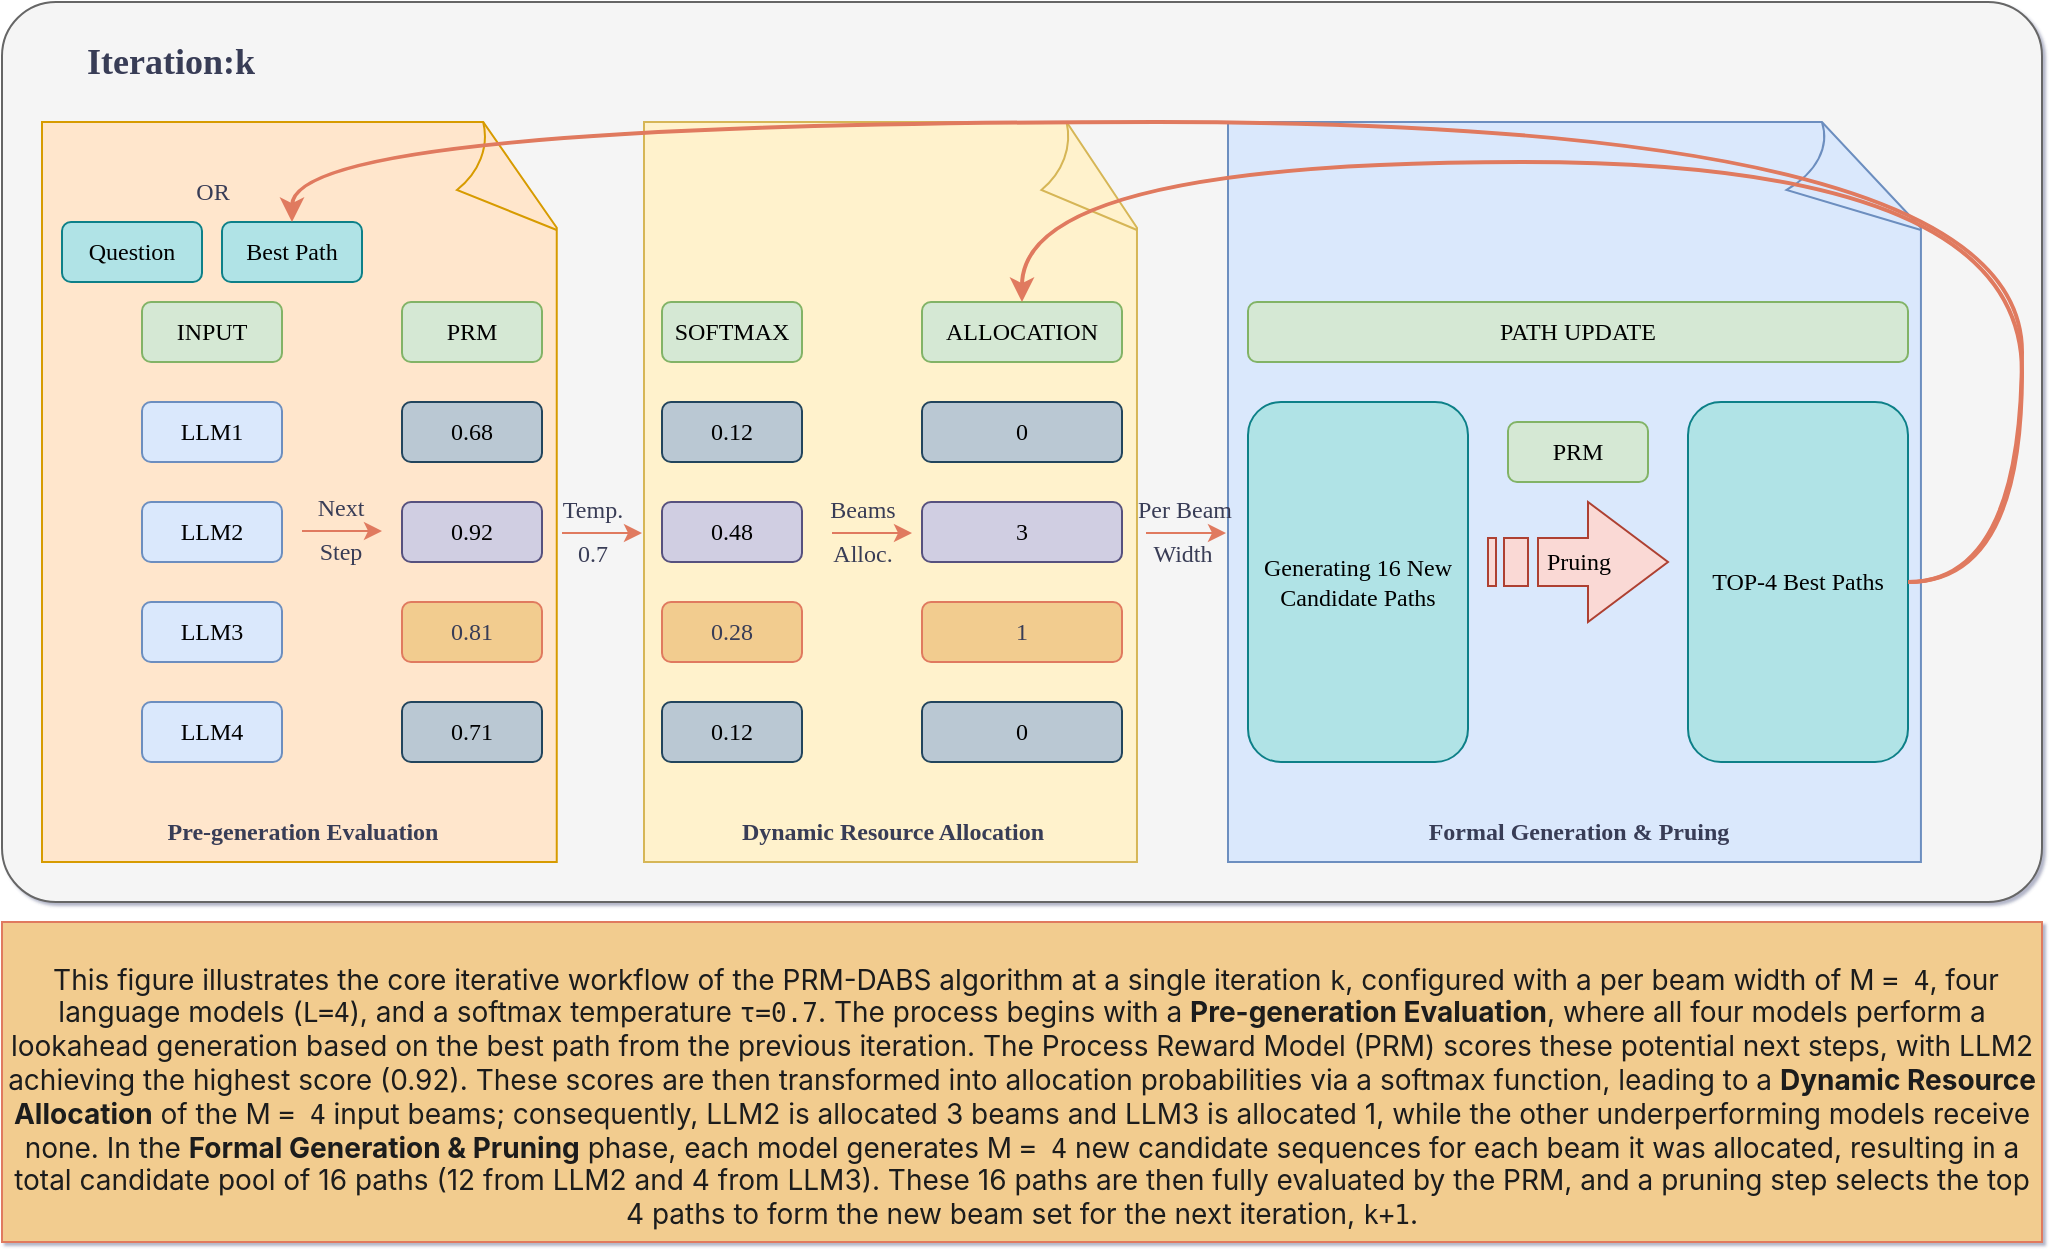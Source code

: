 <mxfile version="28.2.3">
  <diagram name="第 1 页" id="_KsVbUqQZ-v0ALwD6Hyh">
    <mxGraphModel dx="1268" dy="562" grid="1" gridSize="10" guides="1" tooltips="1" connect="1" arrows="1" fold="1" page="1" pageScale="1" pageWidth="827" pageHeight="1169" background="none" math="0" shadow="1">
      <root>
        <mxCell id="0" />
        <mxCell id="1" parent="0" />
        <mxCell id="8DVu6u98NFebpymilXGG-52" value="" style="rounded=1;whiteSpace=wrap;html=1;strokeColor=#666666;fontColor=#333333;fillColor=#f5f5f5;arcSize=6;" parent="1" vertex="1">
          <mxGeometry x="30" y="90" width="1020" height="450" as="geometry" />
        </mxCell>
        <mxCell id="8DVu6u98NFebpymilXGG-45" value="" style="whiteSpace=wrap;html=1;shape=mxgraph.basic.document;strokeColor=#6c8ebf;fillColor=#dae8fc;" parent="1" vertex="1">
          <mxGeometry x="643" y="150" width="350" height="370" as="geometry" />
        </mxCell>
        <mxCell id="8DVu6u98NFebpymilXGG-43" value="" style="whiteSpace=wrap;html=1;shape=mxgraph.basic.document;strokeColor=#d6b656;fillColor=#fff2cc;" parent="1" vertex="1">
          <mxGeometry x="351" y="150" width="249" height="370" as="geometry" />
        </mxCell>
        <mxCell id="8DVu6u98NFebpymilXGG-41" value="" style="whiteSpace=wrap;html=1;shape=mxgraph.basic.document;strokeColor=#d79b00;fillColor=#ffe6cc;" parent="1" vertex="1">
          <mxGeometry x="50" y="150" width="260" height="370" as="geometry" />
        </mxCell>
        <mxCell id="8DVu6u98NFebpymilXGG-2" value="&lt;font face=&quot;Comic Sans MS&quot;&gt;Best Path&lt;/font&gt;" style="rounded=1;whiteSpace=wrap;html=1;labelBackgroundColor=none;fillColor=#b0e3e6;strokeColor=#0e8088;align=center;verticalAlign=middle;fontFamily=Helvetica;fontSize=12;" parent="1" vertex="1">
          <mxGeometry x="140" y="200" width="70" height="30" as="geometry" />
        </mxCell>
        <mxCell id="8DVu6u98NFebpymilXGG-3" value="&lt;font face=&quot;Comic Sans MS&quot;&gt;Question&lt;/font&gt;" style="rounded=1;whiteSpace=wrap;html=1;labelBackgroundColor=none;fillColor=#b0e3e6;strokeColor=#0e8088;" parent="1" vertex="1">
          <mxGeometry x="60" y="200" width="70" height="30" as="geometry" />
        </mxCell>
        <mxCell id="8DVu6u98NFebpymilXGG-8" value="" style="group" parent="1" vertex="1" connectable="0">
          <mxGeometry x="100" y="240" width="70" height="230" as="geometry" />
        </mxCell>
        <mxCell id="ms_wc8pi5Gnqf6l3Z3Y6-1" value="&lt;font face=&quot;Comic Sans MS&quot;&gt;INPUT&lt;/font&gt;" style="rounded=1;whiteSpace=wrap;html=1;labelBackgroundColor=none;fillColor=#d5e8d4;strokeColor=#82b366;" parent="8DVu6u98NFebpymilXGG-8" vertex="1">
          <mxGeometry width="70" height="30" as="geometry" />
        </mxCell>
        <mxCell id="ms_wc8pi5Gnqf6l3Z3Y6-2" value="&lt;font face=&quot;Comic Sans MS&quot;&gt;LLM1&lt;/font&gt;" style="rounded=1;whiteSpace=wrap;html=1;labelBackgroundColor=none;fillColor=#dae8fc;strokeColor=#6c8ebf;" parent="8DVu6u98NFebpymilXGG-8" vertex="1">
          <mxGeometry y="50" width="70" height="30" as="geometry" />
        </mxCell>
        <mxCell id="ms_wc8pi5Gnqf6l3Z3Y6-3" value="&lt;font face=&quot;Comic Sans MS&quot;&gt;LLM2&lt;/font&gt;" style="rounded=1;whiteSpace=wrap;html=1;labelBackgroundColor=none;fillColor=#dae8fc;strokeColor=#6c8ebf;" parent="8DVu6u98NFebpymilXGG-8" vertex="1">
          <mxGeometry y="100" width="70" height="30" as="geometry" />
        </mxCell>
        <mxCell id="ms_wc8pi5Gnqf6l3Z3Y6-4" value="&lt;font face=&quot;Comic Sans MS&quot;&gt;LLM3&lt;/font&gt;" style="rounded=1;whiteSpace=wrap;html=1;labelBackgroundColor=none;fillColor=#dae8fc;strokeColor=#6c8ebf;" parent="8DVu6u98NFebpymilXGG-8" vertex="1">
          <mxGeometry y="150" width="70" height="30" as="geometry" />
        </mxCell>
        <mxCell id="ms_wc8pi5Gnqf6l3Z3Y6-5" value="&lt;font face=&quot;Comic Sans MS&quot;&gt;LLM4&lt;/font&gt;" style="rounded=1;whiteSpace=wrap;html=1;labelBackgroundColor=none;fillColor=#dae8fc;strokeColor=#6c8ebf;" parent="8DVu6u98NFebpymilXGG-8" vertex="1">
          <mxGeometry y="200" width="70" height="30" as="geometry" />
        </mxCell>
        <mxCell id="8DVu6u98NFebpymilXGG-10" value="" style="group" parent="1" vertex="1" connectable="0">
          <mxGeometry x="360" y="240" width="70" height="230" as="geometry" />
        </mxCell>
        <mxCell id="ms_wc8pi5Gnqf6l3Z3Y6-12" value="&lt;font face=&quot;Comic Sans MS&quot;&gt;SOFTMAX&lt;/font&gt;" style="rounded=1;whiteSpace=wrap;html=1;labelBackgroundColor=none;fillColor=#d5e8d4;strokeColor=#82b366;" parent="8DVu6u98NFebpymilXGG-10" vertex="1">
          <mxGeometry width="70" height="30" as="geometry" />
        </mxCell>
        <mxCell id="ms_wc8pi5Gnqf6l3Z3Y6-13" value="&lt;span style=&quot;font-family: &amp;quot;Comic Sans MS&amp;quot;;&quot;&gt;0.12&lt;/span&gt;" style="rounded=1;whiteSpace=wrap;html=1;labelBackgroundColor=none;fillColor=#bac8d3;strokeColor=#23445d;" parent="8DVu6u98NFebpymilXGG-10" vertex="1">
          <mxGeometry y="50" width="70" height="30" as="geometry" />
        </mxCell>
        <mxCell id="ms_wc8pi5Gnqf6l3Z3Y6-14" value="&lt;font face=&quot;Comic Sans MS&quot;&gt;0.48&lt;/font&gt;" style="rounded=1;whiteSpace=wrap;html=1;labelBackgroundColor=none;fillColor=#d0cee2;strokeColor=#56517e;" parent="8DVu6u98NFebpymilXGG-10" vertex="1">
          <mxGeometry y="100" width="70" height="30" as="geometry" />
        </mxCell>
        <mxCell id="ms_wc8pi5Gnqf6l3Z3Y6-15" value="&lt;font face=&quot;Comic Sans MS&quot;&gt;0.28&lt;/font&gt;" style="rounded=1;whiteSpace=wrap;html=1;labelBackgroundColor=none;fillColor=#F2CC8F;strokeColor=#E07A5F;fontColor=#393C56;" parent="8DVu6u98NFebpymilXGG-10" vertex="1">
          <mxGeometry y="150" width="70" height="30" as="geometry" />
        </mxCell>
        <mxCell id="ms_wc8pi5Gnqf6l3Z3Y6-16" value="&lt;font face=&quot;Comic Sans MS&quot;&gt;0.12&lt;/font&gt;" style="rounded=1;whiteSpace=wrap;html=1;labelBackgroundColor=none;fillColor=#bac8d3;strokeColor=#23445d;" parent="8DVu6u98NFebpymilXGG-10" vertex="1">
          <mxGeometry y="200" width="70" height="30" as="geometry" />
        </mxCell>
        <mxCell id="8DVu6u98NFebpymilXGG-11" value="" style="group" parent="1" vertex="1" connectable="0">
          <mxGeometry x="490" y="240" width="100" height="230" as="geometry" />
        </mxCell>
        <mxCell id="ms_wc8pi5Gnqf6l3Z3Y6-17" value="&lt;font face=&quot;Comic Sans MS&quot;&gt;ALLOCATION&lt;/font&gt;" style="rounded=1;whiteSpace=wrap;html=1;labelBackgroundColor=none;fillColor=#d5e8d4;strokeColor=#82b366;" parent="8DVu6u98NFebpymilXGG-11" vertex="1">
          <mxGeometry width="100" height="30" as="geometry" />
        </mxCell>
        <mxCell id="ms_wc8pi5Gnqf6l3Z3Y6-18" value="&lt;span style=&quot;font-family: &amp;quot;Comic Sans MS&amp;quot;;&quot;&gt;0&lt;/span&gt;" style="rounded=1;whiteSpace=wrap;html=1;labelBackgroundColor=none;fillColor=#bac8d3;strokeColor=#23445d;" parent="8DVu6u98NFebpymilXGG-11" vertex="1">
          <mxGeometry y="50" width="100" height="30" as="geometry" />
        </mxCell>
        <mxCell id="ms_wc8pi5Gnqf6l3Z3Y6-19" value="&lt;font face=&quot;Comic Sans MS&quot;&gt;3&lt;/font&gt;" style="rounded=1;whiteSpace=wrap;html=1;labelBackgroundColor=none;fillColor=#d0cee2;strokeColor=#56517e;" parent="8DVu6u98NFebpymilXGG-11" vertex="1">
          <mxGeometry y="100" width="100" height="30" as="geometry" />
        </mxCell>
        <mxCell id="ms_wc8pi5Gnqf6l3Z3Y6-20" value="&lt;font face=&quot;Comic Sans MS&quot;&gt;1&lt;/font&gt;" style="rounded=1;whiteSpace=wrap;html=1;labelBackgroundColor=none;fillColor=#F2CC8F;strokeColor=#E07A5F;fontColor=#393C56;" parent="8DVu6u98NFebpymilXGG-11" vertex="1">
          <mxGeometry y="150" width="100" height="30" as="geometry" />
        </mxCell>
        <mxCell id="ms_wc8pi5Gnqf6l3Z3Y6-21" value="&lt;font face=&quot;Comic Sans MS&quot;&gt;0&lt;/font&gt;" style="rounded=1;whiteSpace=wrap;html=1;labelBackgroundColor=none;fillColor=#bac8d3;strokeColor=#23445d;" parent="8DVu6u98NFebpymilXGG-11" vertex="1">
          <mxGeometry y="200" width="100" height="30" as="geometry" />
        </mxCell>
        <mxCell id="8DVu6u98NFebpymilXGG-12" value="" style="group" parent="1" vertex="1" connectable="0">
          <mxGeometry x="653" y="240" width="330" height="290" as="geometry" />
        </mxCell>
        <mxCell id="ms_wc8pi5Gnqf6l3Z3Y6-23" value="&lt;font face=&quot;Comic Sans MS&quot;&gt;PATH UPDATE&lt;/font&gt;" style="rounded=1;whiteSpace=wrap;html=1;labelBackgroundColor=none;fillColor=#d5e8d4;strokeColor=#82b366;" parent="8DVu6u98NFebpymilXGG-12" vertex="1">
          <mxGeometry width="330" height="30" as="geometry" />
        </mxCell>
        <mxCell id="ms_wc8pi5Gnqf6l3Z3Y6-28" value="&lt;span style=&quot;font-family: &amp;quot;Comic Sans MS&amp;quot;;&quot;&gt;Generating 16 New Candidate Paths&lt;/span&gt;" style="rounded=1;whiteSpace=wrap;html=1;labelBackgroundColor=none;fillColor=#b0e3e6;strokeColor=#0e8088;" parent="8DVu6u98NFebpymilXGG-12" vertex="1">
          <mxGeometry y="50" width="110" height="180" as="geometry" />
        </mxCell>
        <mxCell id="ms_wc8pi5Gnqf6l3Z3Y6-30" value="&lt;font face=&quot;Comic Sans MS&quot;&gt;Pruing&lt;/font&gt;" style="html=1;shadow=0;dashed=0;align=center;verticalAlign=middle;shape=mxgraph.arrows2.stripedArrow;dy=0.6;dx=40;notch=25;rounded=1;labelBackgroundColor=none;fillColor=#fad9d5;strokeColor=#ae4132;" parent="8DVu6u98NFebpymilXGG-12" vertex="1">
          <mxGeometry x="120" y="100" width="90" height="60" as="geometry" />
        </mxCell>
        <mxCell id="8DVu6u98NFebpymilXGG-7" value="&lt;span style=&quot;font-family: &amp;quot;Comic Sans MS&amp;quot;;&quot;&gt;TOP-4 Best Paths&lt;/span&gt;" style="rounded=1;whiteSpace=wrap;html=1;labelBackgroundColor=none;fillColor=#b0e3e6;strokeColor=#0e8088;" parent="8DVu6u98NFebpymilXGG-12" vertex="1">
          <mxGeometry x="220" y="50" width="110" height="180" as="geometry" />
        </mxCell>
        <mxCell id="8DVu6u98NFebpymilXGG-39" value="&lt;font face=&quot;Comic Sans MS&quot;&gt;PRM&lt;/font&gt;" style="rounded=1;whiteSpace=wrap;html=1;labelBackgroundColor=none;fillColor=#d5e8d4;strokeColor=#82b366;flipH=1;flipV=1;" parent="8DVu6u98NFebpymilXGG-12" vertex="1">
          <mxGeometry x="130" y="60" width="70" height="30" as="geometry" />
        </mxCell>
        <mxCell id="8DVu6u98NFebpymilXGG-13" value="" style="group" parent="1" vertex="1" connectable="0">
          <mxGeometry x="230" y="240" width="70" height="230" as="geometry" />
        </mxCell>
        <mxCell id="ms_wc8pi5Gnqf6l3Z3Y6-11" value="&lt;font face=&quot;Comic Sans MS&quot;&gt;0.71&lt;/font&gt;" style="rounded=1;whiteSpace=wrap;html=1;labelBackgroundColor=none;fillColor=#bac8d3;strokeColor=#23445d;flipH=1;flipV=1;" parent="8DVu6u98NFebpymilXGG-13" vertex="1">
          <mxGeometry y="200" width="70" height="30" as="geometry" />
        </mxCell>
        <mxCell id="ms_wc8pi5Gnqf6l3Z3Y6-7" value="&lt;font face=&quot;Comic Sans MS&quot;&gt;PRM&lt;/font&gt;" style="rounded=1;whiteSpace=wrap;html=1;labelBackgroundColor=none;fillColor=#d5e8d4;strokeColor=#82b366;flipH=1;flipV=1;" parent="8DVu6u98NFebpymilXGG-13" vertex="1">
          <mxGeometry width="70" height="30" as="geometry" />
        </mxCell>
        <mxCell id="ms_wc8pi5Gnqf6l3Z3Y6-8" value="&lt;span style=&quot;font-family: &amp;quot;Comic Sans MS&amp;quot;;&quot;&gt;0.68&lt;/span&gt;" style="rounded=1;whiteSpace=wrap;html=1;labelBackgroundColor=none;fillColor=#bac8d3;strokeColor=#23445d;flipH=1;flipV=1;" parent="8DVu6u98NFebpymilXGG-13" vertex="1">
          <mxGeometry y="50" width="70" height="30" as="geometry" />
        </mxCell>
        <mxCell id="ms_wc8pi5Gnqf6l3Z3Y6-9" value="&lt;font face=&quot;Comic Sans MS&quot;&gt;0.92&lt;/font&gt;" style="rounded=1;whiteSpace=wrap;html=1;labelBackgroundColor=none;fillColor=#d0cee2;strokeColor=#56517e;flipH=1;flipV=1;" parent="8DVu6u98NFebpymilXGG-13" vertex="1">
          <mxGeometry y="100" width="70" height="30" as="geometry" />
        </mxCell>
        <mxCell id="ms_wc8pi5Gnqf6l3Z3Y6-10" value="&lt;font face=&quot;Comic Sans MS&quot;&gt;0.81&lt;/font&gt;" style="rounded=1;whiteSpace=wrap;html=1;labelBackgroundColor=none;fillColor=#F2CC8F;strokeColor=#E07A5F;fontColor=#393C56;flipH=1;flipV=1;" parent="8DVu6u98NFebpymilXGG-13" vertex="1">
          <mxGeometry y="150" width="70" height="30" as="geometry" />
        </mxCell>
        <mxCell id="8DVu6u98NFebpymilXGG-14" value="&lt;font face=&quot;Comic Sans MS&quot;&gt;OR&lt;/font&gt;" style="text;html=1;align=center;verticalAlign=middle;resizable=0;points=[];autosize=1;strokeColor=none;fillColor=none;fontColor=#393C56;" parent="1" vertex="1">
          <mxGeometry x="115" y="170" width="40" height="30" as="geometry" />
        </mxCell>
        <mxCell id="8DVu6u98NFebpymilXGG-26" value="" style="endArrow=classic;html=1;rounded=0;strokeColor=#E07A5F;fontColor=#393C56;curved=1;fillColor=#F2CC8F;" parent="1" edge="1">
          <mxGeometry width="50" height="50" relative="1" as="geometry">
            <mxPoint x="180" y="354.5" as="sourcePoint" />
            <mxPoint x="220" y="354.5" as="targetPoint" />
          </mxGeometry>
        </mxCell>
        <mxCell id="8DVu6u98NFebpymilXGG-30" value="&lt;font face=&quot;Comic Sans MS&quot;&gt;Next&lt;/font&gt;" style="text;html=1;align=center;verticalAlign=middle;resizable=0;points=[];autosize=1;strokeColor=none;fillColor=none;fontColor=#393C56;" parent="1" vertex="1">
          <mxGeometry x="174" y="328" width="50" height="30" as="geometry" />
        </mxCell>
        <mxCell id="8DVu6u98NFebpymilXGG-31" value="&lt;font face=&quot;Comic Sans MS&quot;&gt;Step&lt;/font&gt;" style="text;html=1;align=center;verticalAlign=middle;resizable=0;points=[];autosize=1;strokeColor=none;fillColor=none;fontColor=#393C56;" parent="1" vertex="1">
          <mxGeometry x="174" y="350" width="50" height="30" as="geometry" />
        </mxCell>
        <mxCell id="8DVu6u98NFebpymilXGG-32" value="" style="endArrow=classic;html=1;rounded=0;strokeColor=#E07A5F;fontColor=#393C56;curved=1;fillColor=#F2CC8F;" parent="1" edge="1">
          <mxGeometry width="50" height="50" relative="1" as="geometry">
            <mxPoint x="310" y="355.5" as="sourcePoint" />
            <mxPoint x="350" y="355.5" as="targetPoint" />
          </mxGeometry>
        </mxCell>
        <mxCell id="8DVu6u98NFebpymilXGG-33" value="&lt;font face=&quot;Comic Sans MS&quot;&gt;Temp.&lt;/font&gt;" style="text;html=1;align=center;verticalAlign=middle;resizable=0;points=[];autosize=1;strokeColor=none;fillColor=none;fontColor=#393C56;" parent="1" vertex="1">
          <mxGeometry x="295" y="329" width="60" height="30" as="geometry" />
        </mxCell>
        <mxCell id="8DVu6u98NFebpymilXGG-34" value="&lt;font face=&quot;Comic Sans MS&quot;&gt;0.7&lt;/font&gt;" style="text;html=1;align=center;verticalAlign=middle;resizable=0;points=[];autosize=1;strokeColor=none;fillColor=none;fontColor=#393C56;" parent="1" vertex="1">
          <mxGeometry x="305" y="351" width="40" height="30" as="geometry" />
        </mxCell>
        <mxCell id="8DVu6u98NFebpymilXGG-35" value="" style="endArrow=classic;html=1;rounded=0;strokeColor=#E07A5F;fontColor=#393C56;curved=1;fillColor=#F2CC8F;" parent="1" edge="1">
          <mxGeometry width="50" height="50" relative="1" as="geometry">
            <mxPoint x="445" y="355.5" as="sourcePoint" />
            <mxPoint x="485" y="355.5" as="targetPoint" />
          </mxGeometry>
        </mxCell>
        <mxCell id="8DVu6u98NFebpymilXGG-36" value="&lt;font face=&quot;Comic Sans MS&quot;&gt;Beams&lt;/font&gt;" style="text;html=1;align=center;verticalAlign=middle;resizable=0;points=[];autosize=1;strokeColor=none;fillColor=none;fontColor=#393C56;" parent="1" vertex="1">
          <mxGeometry x="430" y="329" width="60" height="30" as="geometry" />
        </mxCell>
        <mxCell id="8DVu6u98NFebpymilXGG-37" value="&lt;font face=&quot;Comic Sans MS&quot;&gt;Alloc.&lt;/font&gt;" style="text;html=1;align=center;verticalAlign=middle;resizable=0;points=[];autosize=1;strokeColor=none;fillColor=none;fontColor=#393C56;" parent="1" vertex="1">
          <mxGeometry x="435" y="351" width="50" height="30" as="geometry" />
        </mxCell>
        <mxCell id="8DVu6u98NFebpymilXGG-38" style="edgeStyle=orthogonalEdgeStyle;curved=1;rounded=0;orthogonalLoop=1;jettySize=auto;html=1;entryX=0.5;entryY=0;entryDx=0;entryDy=0;strokeColor=#E07A5F;fontColor=#393C56;fillColor=#F2CC8F;strokeWidth=2;" parent="1" source="8DVu6u98NFebpymilXGG-7" target="8DVu6u98NFebpymilXGG-2" edge="1">
          <mxGeometry relative="1" as="geometry">
            <Array as="points">
              <mxPoint x="1040" y="380" />
              <mxPoint x="1040" y="150" />
              <mxPoint x="175" y="150" />
            </Array>
          </mxGeometry>
        </mxCell>
        <mxCell id="8DVu6u98NFebpymilXGG-40" style="edgeStyle=orthogonalEdgeStyle;curved=1;rounded=0;orthogonalLoop=1;jettySize=auto;html=1;entryX=0.5;entryY=0;entryDx=0;entryDy=0;strokeColor=#E07A5F;fontColor=#393C56;fillColor=#F2CC8F;strokeWidth=2;" parent="1" source="8DVu6u98NFebpymilXGG-7" target="ms_wc8pi5Gnqf6l3Z3Y6-17" edge="1">
          <mxGeometry relative="1" as="geometry">
            <Array as="points">
              <mxPoint x="1040" y="380" />
              <mxPoint x="1040" y="170" />
              <mxPoint x="540" y="170" />
            </Array>
          </mxGeometry>
        </mxCell>
        <mxCell id="8DVu6u98NFebpymilXGG-42" value="&lt;font face=&quot;Comic Sans MS&quot;&gt;&lt;b&gt;Pre-generation Evaluation&lt;/b&gt;&lt;/font&gt;" style="text;html=1;align=center;verticalAlign=middle;resizable=0;points=[];autosize=1;strokeColor=none;fillColor=none;fontColor=#393C56;" parent="1" vertex="1">
          <mxGeometry x="95" y="490" width="170" height="30" as="geometry" />
        </mxCell>
        <mxCell id="8DVu6u98NFebpymilXGG-44" value="&lt;font face=&quot;Comic Sans MS&quot;&gt;&lt;b&gt;Dynamic Resource Allocation&lt;/b&gt;&lt;/font&gt;" style="text;html=1;align=center;verticalAlign=middle;resizable=0;points=[];autosize=1;strokeColor=none;fillColor=none;fontColor=#393C56;" parent="1" vertex="1">
          <mxGeometry x="380" y="490" width="190" height="30" as="geometry" />
        </mxCell>
        <mxCell id="8DVu6u98NFebpymilXGG-46" value="&lt;font face=&quot;Comic Sans MS&quot;&gt;&lt;b&gt;Formal Generation &amp;amp; Pruing&lt;/b&gt;&lt;/font&gt;" style="text;html=1;align=center;verticalAlign=middle;resizable=0;points=[];autosize=1;strokeColor=none;fillColor=none;fontColor=#393C56;" parent="1" vertex="1">
          <mxGeometry x="728" y="490" width="180" height="30" as="geometry" />
        </mxCell>
        <mxCell id="8DVu6u98NFebpymilXGG-49" value="" style="endArrow=classic;html=1;rounded=0;strokeColor=#E07A5F;fontColor=#393C56;curved=1;fillColor=#F2CC8F;" parent="1" edge="1">
          <mxGeometry width="50" height="50" relative="1" as="geometry">
            <mxPoint x="602" y="355.5" as="sourcePoint" />
            <mxPoint x="642" y="355.5" as="targetPoint" />
          </mxGeometry>
        </mxCell>
        <mxCell id="8DVu6u98NFebpymilXGG-50" value="&lt;font face=&quot;Comic Sans MS&quot;&gt;Per Beam&lt;/font&gt;" style="text;html=1;align=center;verticalAlign=middle;resizable=0;points=[];autosize=1;strokeColor=none;fillColor=none;fontColor=#393C56;" parent="1" vertex="1">
          <mxGeometry x="581" y="329" width="80" height="30" as="geometry" />
        </mxCell>
        <mxCell id="8DVu6u98NFebpymilXGG-51" value="&lt;font face=&quot;Comic Sans MS&quot;&gt;Width&lt;/font&gt;" style="text;html=1;align=center;verticalAlign=middle;resizable=0;points=[];autosize=1;strokeColor=none;fillColor=none;fontColor=#393C56;" parent="1" vertex="1">
          <mxGeometry x="590" y="351" width="60" height="30" as="geometry" />
        </mxCell>
        <mxCell id="8DVu6u98NFebpymilXGG-53" value="&lt;font style=&quot;font-size: 18px;&quot; face=&quot;Comic Sans MS&quot;&gt;&lt;b style=&quot;&quot;&gt;Iteration:k&lt;/b&gt;&lt;/font&gt;" style="text;html=1;align=center;verticalAlign=middle;resizable=0;points=[];autosize=1;strokeColor=none;fillColor=none;fontColor=#393C56;" parent="1" vertex="1">
          <mxGeometry x="54" y="100" width="120" height="40" as="geometry" />
        </mxCell>
        <mxCell id="8DVu6u98NFebpymilXGG-57" value="&lt;br&gt;&lt;span style=&quot;box-sizing: border-box; color: rgb(26, 28, 30); font-style: normal; font-variant-ligatures: normal; font-variant-caps: normal; font-weight: 400; letter-spacing: normal; orphans: 2; text-align: start; text-indent: 0px; text-transform: none; widows: 2; word-spacing: 0px; -webkit-text-stroke-width: 0px; white-space: normal; text-decoration-thickness: initial; text-decoration-style: initial; text-decoration-color: initial;&quot; class=&quot;ng-star-inserted&quot;&gt;&lt;font face=&quot;Inter, sans-serif&quot;&gt;&lt;span style=&quot;font-size: 14px;&quot;&gt;&amp;nbsp;This figure illustrates the core iterative workflow of the PRM-DABS algorithm at a single iteration&amp;nbsp;&lt;/span&gt;&lt;/font&gt;&lt;font face=&quot;DM Mono, monospace&quot;&gt;&lt;span style=&quot;font-size: 13px;&quot;&gt;k&lt;/span&gt;&lt;/font&gt;&lt;/span&gt;&lt;span style=&quot;box-sizing: border-box; color: rgb(26, 28, 30); font-style: normal; font-variant-ligatures: normal; font-variant-caps: normal; font-weight: 400; letter-spacing: normal; orphans: 2; text-align: start; text-indent: 0px; text-transform: none; widows: 2; word-spacing: 0px; -webkit-text-stroke-width: 0px; white-space: normal; text-decoration-thickness: initial; text-decoration-style: initial; text-decoration-color: initial;&quot; class=&quot;ng-star-inserted&quot;&gt;&lt;font face=&quot;Inter, sans-serif&quot;&gt;&lt;span style=&quot;font-size: 14px;&quot;&gt;, configured with a per beam width of M&amp;nbsp;&lt;/span&gt;&lt;/font&gt;&lt;font face=&quot;DM Mono, monospace&quot;&gt;&lt;span style=&quot;font-size: 13px;&quot;&gt;= 4&lt;/span&gt;&lt;/font&gt;&lt;/span&gt;&lt;span style=&quot;box-sizing: border-box; color: rgb(26, 28, 30); font-family: Inter, sans-serif; font-size: 14px; font-style: normal; font-variant-ligatures: normal; font-variant-caps: normal; font-weight: 400; letter-spacing: normal; orphans: 2; text-align: start; text-indent: 0px; text-transform: none; widows: 2; word-spacing: 0px; -webkit-text-stroke-width: 0px; white-space: normal; text-decoration-thickness: initial; text-decoration-style: initial; text-decoration-color: initial;&quot; class=&quot;ng-star-inserted&quot;&gt;, four language models (&lt;/span&gt;&lt;span style=&quot;box-sizing: border-box; color: rgb(26, 28, 30); font-style: normal; font-variant-ligatures: normal; font-variant-caps: normal; font-weight: 400; letter-spacing: normal; orphans: 2; text-align: start; text-indent: 0px; text-transform: none; widows: 2; word-spacing: 0px; -webkit-text-stroke-width: 0px; white-space: normal; text-decoration-thickness: initial; text-decoration-style: initial; text-decoration-color: initial; font-size: 13px;&quot; class=&quot;ng-star-inserted&quot;&gt;&lt;font face=&quot;DM Mono, monospace&quot;&gt;L=4&lt;/font&gt;&lt;/span&gt;&lt;span style=&quot;box-sizing: border-box; color: rgb(26, 28, 30); font-family: Inter, sans-serif; font-size: 14px; font-style: normal; font-variant-ligatures: normal; font-variant-caps: normal; font-weight: 400; letter-spacing: normal; orphans: 2; text-align: start; text-indent: 0px; text-transform: none; widows: 2; word-spacing: 0px; -webkit-text-stroke-width: 0px; white-space: normal; text-decoration-thickness: initial; text-decoration-style: initial; text-decoration-color: initial;&quot; class=&quot;ng-star-inserted&quot;&gt;), and a softmax temperature&lt;span&gt;&amp;nbsp;&lt;/span&gt;&lt;/span&gt;&lt;span style=&quot;box-sizing: border-box; color: rgb(26, 28, 30); font-family: Inter, sans-serif; font-size: 14px; font-style: normal; font-variant-ligatures: normal; font-variant-caps: normal; font-weight: 400; letter-spacing: normal; orphans: 2; text-align: start; text-indent: 0px; text-transform: none; widows: 2; word-spacing: 0px; -webkit-text-stroke-width: 0px; white-space: normal; text-decoration-thickness: initial; text-decoration-style: initial; text-decoration-color: initial;&quot; class=&quot;ng-star-inserted&quot;&gt;&lt;span style=&quot;font-family: &amp;quot;DM Mono&amp;quot;, monospace; font-size: 13px;&quot;&gt;τ=0.7&lt;/span&gt;. The process begins with a&lt;span&gt;&amp;nbsp;&lt;/span&gt;&lt;/span&gt;&lt;strong style=&quot;box-sizing: border-box; color: rgb(26, 28, 30); font-family: Inter, sans-serif; font-size: 14px; font-style: normal; font-variant-ligatures: normal; font-variant-caps: normal; letter-spacing: normal; orphans: 2; text-align: start; text-indent: 0px; text-transform: none; widows: 2; word-spacing: 0px; -webkit-text-stroke-width: 0px; white-space: normal; text-decoration-thickness: initial; text-decoration-style: initial; text-decoration-color: initial;&quot; class=&quot;ng-star-inserted&quot;&gt;&lt;span style=&quot;box-sizing: border-box;&quot; class=&quot;ng-star-inserted&quot;&gt;Pre-generation Evaluation&lt;/span&gt;&lt;/strong&gt;&lt;span style=&quot;box-sizing: border-box; color: rgb(26, 28, 30); font-family: Inter, sans-serif; font-size: 14px; font-style: normal; font-variant-ligatures: normal; font-variant-caps: normal; font-weight: 400; letter-spacing: normal; orphans: 2; text-align: start; text-indent: 0px; text-transform: none; widows: 2; word-spacing: 0px; -webkit-text-stroke-width: 0px; white-space: normal; text-decoration-thickness: initial; text-decoration-style: initial; text-decoration-color: initial;&quot; class=&quot;ng-star-inserted&quot;&gt;, where all four models perform a lookahead generation based on the best path from the previous iteration. The Process Reward Model (PRM) scores these potential next steps, with LLM2 achieving the highest score (0.92). These scores are then transformed into allocation probabilities via a softmax function, leading to a&lt;span&gt;&amp;nbsp;&lt;/span&gt;&lt;/span&gt;&lt;strong style=&quot;box-sizing: border-box; color: rgb(26, 28, 30); font-family: Inter, sans-serif; font-size: 14px; font-style: normal; font-variant-ligatures: normal; font-variant-caps: normal; letter-spacing: normal; orphans: 2; text-align: start; text-indent: 0px; text-transform: none; widows: 2; word-spacing: 0px; -webkit-text-stroke-width: 0px; white-space: normal; text-decoration-thickness: initial; text-decoration-style: initial; text-decoration-color: initial;&quot; class=&quot;ng-star-inserted&quot;&gt;&lt;span style=&quot;box-sizing: border-box;&quot; class=&quot;ng-star-inserted&quot;&gt;Dynamic Resource Allocation&lt;/span&gt;&lt;/strong&gt;&lt;span style=&quot;box-sizing: border-box; color: rgb(26, 28, 30); font-family: Inter, sans-serif; font-size: 14px; font-style: normal; font-variant-ligatures: normal; font-variant-caps: normal; font-weight: 400; letter-spacing: normal; orphans: 2; text-align: start; text-indent: 0px; text-transform: none; widows: 2; word-spacing: 0px; -webkit-text-stroke-width: 0px; white-space: normal; text-decoration-thickness: initial; text-decoration-style: initial; text-decoration-color: initial;&quot; class=&quot;ng-star-inserted&quot;&gt;&lt;span&gt;&amp;nbsp;&lt;/span&gt;of the&lt;span&gt;&amp;nbsp;M&amp;nbsp;&lt;/span&gt;&lt;/span&gt;&lt;span style=&quot;box-sizing: border-box; color: rgb(26, 28, 30); font-family: Inter, sans-serif; font-size: 14px; font-style: normal; font-variant-ligatures: normal; font-variant-caps: normal; font-weight: 400; letter-spacing: normal; orphans: 2; text-align: start; text-indent: 0px; text-transform: none; widows: 2; word-spacing: 0px; -webkit-text-stroke-width: 0px; white-space: normal; text-decoration-thickness: initial; text-decoration-style: initial; text-decoration-color: initial;&quot; class=&quot;ng-star-inserted&quot;&gt;&lt;span style=&quot;font-family: &amp;quot;DM Mono&amp;quot;, monospace; font-size: 13px;&quot;&gt;= 4&lt;/span&gt;&lt;span&gt;&amp;nbsp;&lt;/span&gt;input beams; consequently, LLM2 is allocated 3 beams and LLM3 is allocated 1, while the other underperforming models receive none. In the&lt;span&gt;&amp;nbsp;&lt;/span&gt;&lt;/span&gt;&lt;strong style=&quot;box-sizing: border-box; color: rgb(26, 28, 30); font-family: Inter, sans-serif; font-size: 14px; font-style: normal; font-variant-ligatures: normal; font-variant-caps: normal; letter-spacing: normal; orphans: 2; text-align: start; text-indent: 0px; text-transform: none; widows: 2; word-spacing: 0px; -webkit-text-stroke-width: 0px; white-space: normal; text-decoration-thickness: initial; text-decoration-style: initial; text-decoration-color: initial;&quot; class=&quot;ng-star-inserted&quot;&gt;&lt;span style=&quot;box-sizing: border-box;&quot; class=&quot;ng-star-inserted&quot;&gt;Formal Generation &amp;amp; Pruning&lt;/span&gt;&lt;/strong&gt;&lt;span style=&quot;box-sizing: border-box; color: rgb(26, 28, 30); font-family: Inter, sans-serif; font-size: 14px; font-style: normal; font-variant-ligatures: normal; font-variant-caps: normal; font-weight: 400; letter-spacing: normal; orphans: 2; text-align: start; text-indent: 0px; text-transform: none; widows: 2; word-spacing: 0px; -webkit-text-stroke-width: 0px; white-space: normal; text-decoration-thickness: initial; text-decoration-style: initial; text-decoration-color: initial;&quot; class=&quot;ng-star-inserted&quot;&gt;&lt;span&gt;&amp;nbsp;&lt;/span&gt;phase, each model generates&lt;span&gt;&amp;nbsp;M&amp;nbsp;&lt;/span&gt;&lt;/span&gt;&lt;span style=&quot;box-sizing: border-box; color: rgb(26, 28, 30); font-family: Inter, sans-serif; font-size: 14px; font-style: normal; font-variant-ligatures: normal; font-variant-caps: normal; font-weight: 400; letter-spacing: normal; orphans: 2; text-align: start; text-indent: 0px; text-transform: none; widows: 2; word-spacing: 0px; -webkit-text-stroke-width: 0px; white-space: normal; text-decoration-thickness: initial; text-decoration-style: initial; text-decoration-color: initial;&quot; class=&quot;ng-star-inserted&quot;&gt;&lt;span style=&quot;font-family: &amp;quot;DM Mono&amp;quot;, monospace; font-size: 13px;&quot;&gt;= 4&lt;/span&gt;&lt;span&gt;&amp;nbsp;&lt;/span&gt;new candidate sequences for each beam it was allocated, resulting in a total candidate pool of 16 paths (12 from LLM2 and 4 from LLM3). These 16 paths are then fully evaluated by the PRM, and a pruning step selects the top 4 paths to form the new beam set for the next iteration,&lt;span&gt;&amp;nbsp;&lt;/span&gt;&lt;/span&gt;&lt;span style=&quot;box-sizing: border-box; color: rgb(26, 28, 30); font-family: Inter, sans-serif; font-size: 14px; font-style: normal; font-variant-ligatures: normal; font-variant-caps: normal; font-weight: 400; letter-spacing: normal; orphans: 2; text-align: start; text-indent: 0px; text-transform: none; widows: 2; word-spacing: 0px; -webkit-text-stroke-width: 0px; white-space: normal; text-decoration-thickness: initial; text-decoration-style: initial; text-decoration-color: initial;&quot; class=&quot;ng-star-inserted&quot;&gt;&lt;span style=&quot;font-family: &amp;quot;DM Mono&amp;quot;, monospace; font-size: 13px;&quot;&gt;k+1&lt;/span&gt;.&lt;/span&gt;" style="rounded=0;whiteSpace=wrap;html=1;strokeColor=#E07A5F;fontColor=#393C56;fillColor=#F2CC8F;labelBackgroundColor=none;" parent="1" vertex="1">
          <mxGeometry x="30" y="550" width="1020" height="160" as="geometry" />
        </mxCell>
      </root>
    </mxGraphModel>
  </diagram>
</mxfile>
